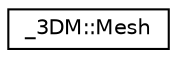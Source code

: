 digraph "Graphical Class Hierarchy"
{
 // INTERACTIVE_SVG=YES
 // LATEX_PDF_SIZE
  edge [fontname="Helvetica",fontsize="10",labelfontname="Helvetica",labelfontsize="10"];
  node [fontname="Helvetica",fontsize="10",shape=record];
  rankdir="LR";
  Node0 [label="_3DM::Mesh",height=0.2,width=0.4,color="black", fillcolor="white", style="filled",URL="$da/d2e/struct__3_d_m_1_1_mesh.html",tooltip=" "];
}
